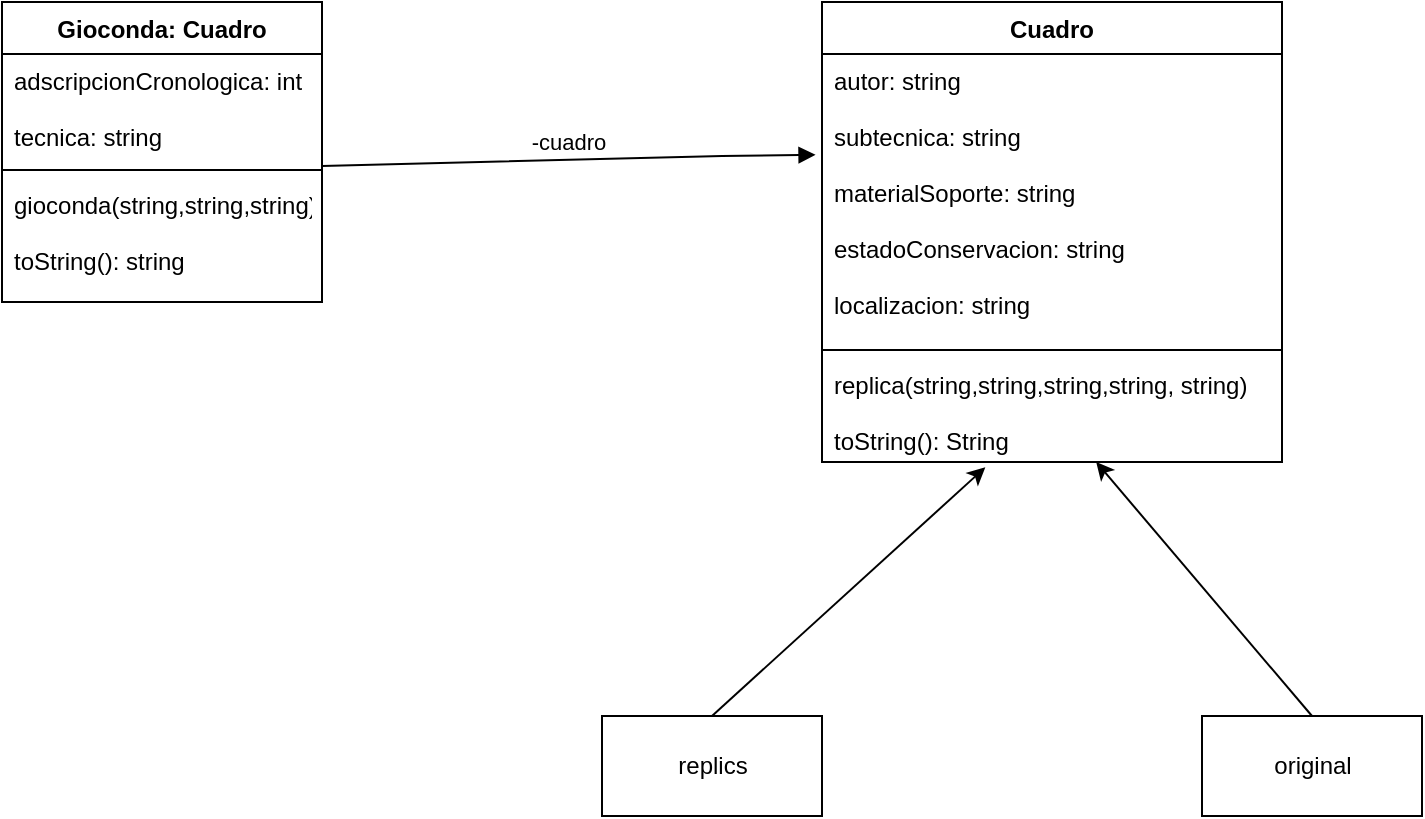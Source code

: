 <mxfile>
    <diagram id="I5xdktWFiU8OkKynLwch" name="Page-1">
        <mxGraphModel dx="769" dy="962" grid="1" gridSize="10" guides="1" tooltips="1" connect="1" arrows="1" fold="1" page="1" pageScale="1" pageWidth="850" pageHeight="1100" math="0" shadow="0">
            <root>
                <mxCell id="0"/>
                <mxCell id="1" parent="0"/>
                <mxCell id="59" value="Gioconda: Cuadro" style="swimlane;fontStyle=1;align=center;verticalAlign=top;childLayout=stackLayout;horizontal=1;startSize=26;horizontalStack=0;resizeParent=1;resizeParentMax=0;resizeLast=0;collapsible=1;marginBottom=0;" vertex="1" parent="1">
                    <mxGeometry x="140" y="93" width="160" height="150" as="geometry"/>
                </mxCell>
                <mxCell id="60" value="adscripcionCronologica: int&#10;&#10;tecnica: string&#10;" style="text;strokeColor=none;fillColor=none;align=left;verticalAlign=top;spacingLeft=4;spacingRight=4;overflow=hidden;rotatable=0;points=[[0,0.5],[1,0.5]];portConstraint=eastwest;" vertex="1" parent="59">
                    <mxGeometry y="26" width="160" height="54" as="geometry"/>
                </mxCell>
                <mxCell id="61" value="" style="line;strokeWidth=1;fillColor=none;align=left;verticalAlign=middle;spacingTop=-1;spacingLeft=3;spacingRight=3;rotatable=0;labelPosition=right;points=[];portConstraint=eastwest;strokeColor=inherit;" vertex="1" parent="59">
                    <mxGeometry y="80" width="160" height="8" as="geometry"/>
                </mxCell>
                <mxCell id="62" value="gioconda(string,string,string)&#10;&#10;toString(): string" style="text;strokeColor=none;fillColor=none;align=left;verticalAlign=top;spacingLeft=4;spacingRight=4;overflow=hidden;rotatable=0;points=[[0,0.5],[1,0.5]];portConstraint=eastwest;" vertex="1" parent="59">
                    <mxGeometry y="88" width="160" height="62" as="geometry"/>
                </mxCell>
                <mxCell id="77" value="-cuadro" style="html=1;verticalAlign=bottom;endArrow=block;entryX=-0.014;entryY=0.35;entryDx=0;entryDy=0;entryPerimeter=0;" edge="1" parent="1" source="61" target="80">
                    <mxGeometry x="-0.002" width="80" relative="1" as="geometry">
                        <mxPoint x="345" y="170" as="sourcePoint"/>
                        <mxPoint x="470" y="210" as="targetPoint"/>
                        <Array as="points">
                            <mxPoint x="500" y="170"/>
                        </Array>
                        <mxPoint as="offset"/>
                    </mxGeometry>
                </mxCell>
                <mxCell id="79" value="Cuadro" style="swimlane;fontStyle=1;align=center;verticalAlign=top;childLayout=stackLayout;horizontal=1;startSize=26;horizontalStack=0;resizeParent=1;resizeParentMax=0;resizeLast=0;collapsible=1;marginBottom=0;" vertex="1" parent="1">
                    <mxGeometry x="550" y="93" width="230" height="230" as="geometry"/>
                </mxCell>
                <mxCell id="80" value="autor: string&#10;&#10;subtecnica: string&#10;&#10;materialSoporte: string&#10;&#10;estadoConservacion: string&#10;&#10;localizacion: string" style="text;strokeColor=none;fillColor=none;align=left;verticalAlign=top;spacingLeft=4;spacingRight=4;overflow=hidden;rotatable=0;points=[[0,0.5],[1,0.5]];portConstraint=eastwest;" vertex="1" parent="79">
                    <mxGeometry y="26" width="230" height="144" as="geometry"/>
                </mxCell>
                <mxCell id="81" value="" style="line;strokeWidth=1;fillColor=none;align=left;verticalAlign=middle;spacingTop=-1;spacingLeft=3;spacingRight=3;rotatable=0;labelPosition=right;points=[];portConstraint=eastwest;strokeColor=inherit;" vertex="1" parent="79">
                    <mxGeometry y="170" width="230" height="8" as="geometry"/>
                </mxCell>
                <mxCell id="82" value="replica(string,string,string,string, string)&#10;&#10;toString(): String" style="text;strokeColor=none;fillColor=none;align=left;verticalAlign=top;spacingLeft=4;spacingRight=4;overflow=hidden;rotatable=0;points=[[0,0.5],[1,0.5]];portConstraint=eastwest;" vertex="1" parent="79">
                    <mxGeometry y="178" width="230" height="52" as="geometry"/>
                </mxCell>
                <mxCell id="86" style="edgeStyle=none;html=1;exitX=0.5;exitY=0;exitDx=0;exitDy=0;entryX=0.355;entryY=1.051;entryDx=0;entryDy=0;entryPerimeter=0;" edge="1" parent="1" source="83" target="82">
                    <mxGeometry relative="1" as="geometry"/>
                </mxCell>
                <mxCell id="83" value="replics" style="html=1;" vertex="1" parent="1">
                    <mxGeometry x="440" y="450" width="110" height="50" as="geometry"/>
                </mxCell>
                <mxCell id="87" style="edgeStyle=none;html=1;exitX=0.5;exitY=0;exitDx=0;exitDy=0;" edge="1" parent="1" source="84" target="82">
                    <mxGeometry relative="1" as="geometry"/>
                </mxCell>
                <mxCell id="84" value="original" style="html=1;" vertex="1" parent="1">
                    <mxGeometry x="740" y="450" width="110" height="50" as="geometry"/>
                </mxCell>
            </root>
        </mxGraphModel>
    </diagram>
</mxfile>